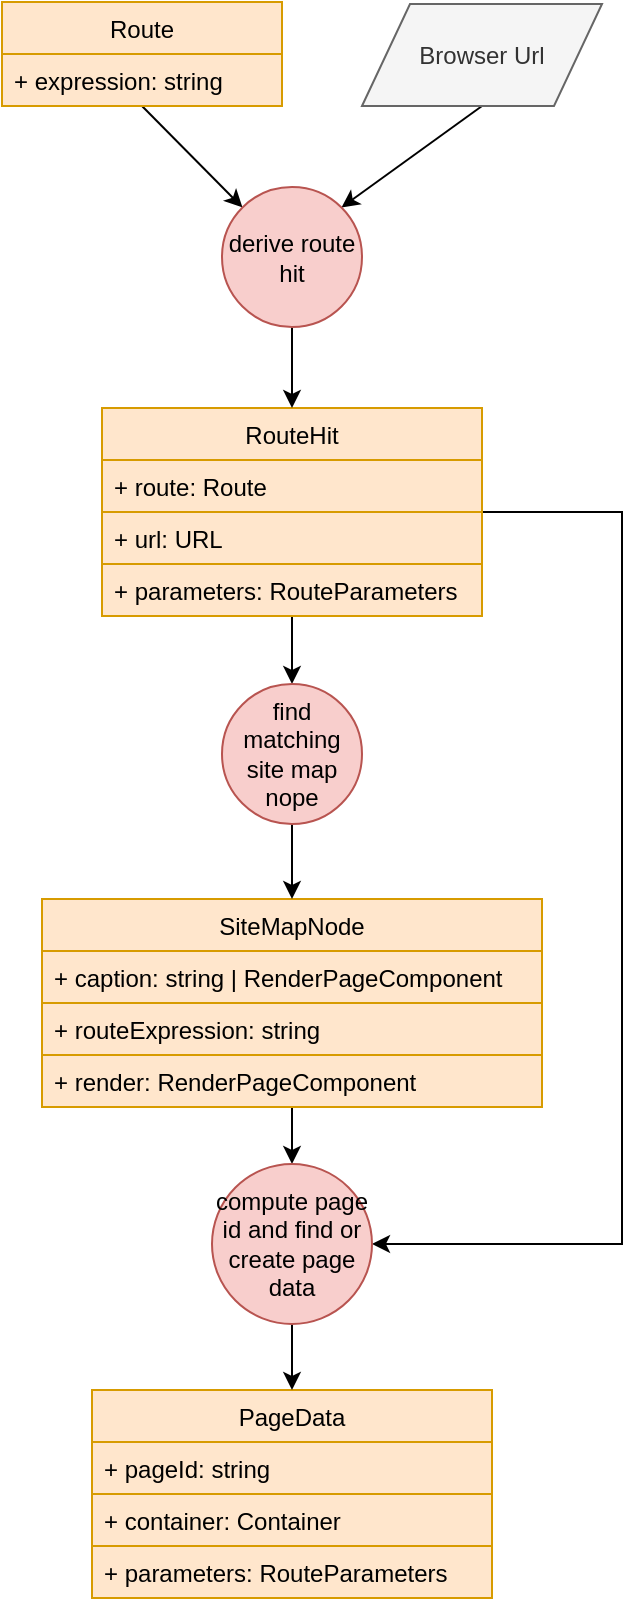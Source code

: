 <mxfile version="10.9.5" type="device"><diagram id="q_hRb4y_VVzHZZ8F3CPZ" name="Page-1"><mxGraphModel dx="1086" dy="928" grid="1" gridSize="10" guides="1" tooltips="1" connect="1" arrows="1" fold="1" page="1" pageScale="1" pageWidth="827" pageHeight="1169" math="0" shadow="0"><root><mxCell id="0"/><mxCell id="1" parent="0"/><mxCell id="pVC_qeRy89N6wRV81sN1-37" style="edgeStyle=none;rounded=0;orthogonalLoop=1;jettySize=auto;html=1;exitX=0.5;exitY=1;exitDx=0;exitDy=0;entryX=0;entryY=0;entryDx=0;entryDy=0;" edge="1" parent="1" source="pVC_qeRy89N6wRV81sN1-11" target="pVC_qeRy89N6wRV81sN1-34"><mxGeometry relative="1" as="geometry"/></mxCell><mxCell id="pVC_qeRy89N6wRV81sN1-11" value="Route" style="swimlane;fontStyle=0;childLayout=stackLayout;horizontal=1;startSize=26;fillColor=#ffe6cc;horizontalStack=0;resizeParent=1;resizeParentMax=0;resizeLast=0;collapsible=1;marginBottom=0;strokeColor=#d79b00;" vertex="1" parent="1"><mxGeometry x="80" y="239" width="140" height="52" as="geometry"/></mxCell><mxCell id="pVC_qeRy89N6wRV81sN1-12" value="+ expression: string" style="text;strokeColor=#d79b00;fillColor=#ffe6cc;align=left;verticalAlign=top;spacingLeft=4;spacingRight=4;overflow=hidden;rotatable=0;points=[[0,0.5],[1,0.5]];portConstraint=eastwest;" vertex="1" parent="pVC_qeRy89N6wRV81sN1-11"><mxGeometry y="26" width="140" height="26" as="geometry"/></mxCell><mxCell id="pVC_qeRy89N6wRV81sN1-40" style="edgeStyle=none;rounded=0;orthogonalLoop=1;jettySize=auto;html=1;exitX=0.5;exitY=1;exitDx=0;exitDy=0;entryX=0.5;entryY=0;entryDx=0;entryDy=0;" edge="1" parent="1" source="pVC_qeRy89N6wRV81sN1-20" target="pVC_qeRy89N6wRV81sN1-39"><mxGeometry relative="1" as="geometry"/></mxCell><mxCell id="pVC_qeRy89N6wRV81sN1-45" style="edgeStyle=orthogonalEdgeStyle;rounded=0;orthogonalLoop=1;jettySize=auto;html=1;exitX=1;exitY=0.5;exitDx=0;exitDy=0;entryX=1;entryY=0.5;entryDx=0;entryDy=0;" edge="1" parent="1" source="pVC_qeRy89N6wRV81sN1-20" target="pVC_qeRy89N6wRV81sN1-42"><mxGeometry relative="1" as="geometry"><Array as="points"><mxPoint x="390" y="494"/><mxPoint x="390" y="860"/></Array></mxGeometry></mxCell><mxCell id="pVC_qeRy89N6wRV81sN1-20" value="RouteHit" style="swimlane;fontStyle=0;childLayout=stackLayout;horizontal=1;startSize=26;fillColor=#ffe6cc;horizontalStack=0;resizeParent=1;resizeParentMax=0;resizeLast=0;collapsible=1;marginBottom=0;strokeColor=#d79b00;" vertex="1" parent="1"><mxGeometry x="130" y="442" width="190" height="104" as="geometry"/></mxCell><mxCell id="pVC_qeRy89N6wRV81sN1-21" value="+ route: Route" style="text;strokeColor=#d79b00;fillColor=#ffe6cc;align=left;verticalAlign=top;spacingLeft=4;spacingRight=4;overflow=hidden;rotatable=0;points=[[0,0.5],[1,0.5]];portConstraint=eastwest;" vertex="1" parent="pVC_qeRy89N6wRV81sN1-20"><mxGeometry y="26" width="190" height="26" as="geometry"/></mxCell><mxCell id="pVC_qeRy89N6wRV81sN1-22" value="+ url: URL" style="text;strokeColor=#d79b00;fillColor=#ffe6cc;align=left;verticalAlign=top;spacingLeft=4;spacingRight=4;overflow=hidden;rotatable=0;points=[[0,0.5],[1,0.5]];portConstraint=eastwest;" vertex="1" parent="pVC_qeRy89N6wRV81sN1-20"><mxGeometry y="52" width="190" height="26" as="geometry"/></mxCell><mxCell id="pVC_qeRy89N6wRV81sN1-23" value="+ parameters: RouteParameters" style="text;strokeColor=#d79b00;fillColor=#ffe6cc;align=left;verticalAlign=top;spacingLeft=4;spacingRight=4;overflow=hidden;rotatable=0;points=[[0,0.5],[1,0.5]];portConstraint=eastwest;" vertex="1" parent="pVC_qeRy89N6wRV81sN1-20"><mxGeometry y="78" width="190" height="26" as="geometry"/></mxCell><mxCell id="pVC_qeRy89N6wRV81sN1-43" style="edgeStyle=none;rounded=0;orthogonalLoop=1;jettySize=auto;html=1;exitX=0.5;exitY=1;exitDx=0;exitDy=0;entryX=0.5;entryY=0;entryDx=0;entryDy=0;" edge="1" parent="1" source="pVC_qeRy89N6wRV81sN1-24" target="pVC_qeRy89N6wRV81sN1-42"><mxGeometry relative="1" as="geometry"/></mxCell><mxCell id="pVC_qeRy89N6wRV81sN1-24" value="SiteMapNode" style="swimlane;fontStyle=0;childLayout=stackLayout;horizontal=1;startSize=26;fillColor=#ffe6cc;horizontalStack=0;resizeParent=1;resizeParentMax=0;resizeLast=0;collapsible=1;marginBottom=0;strokeColor=#d79b00;" vertex="1" parent="1"><mxGeometry x="100" y="687.5" width="250" height="104" as="geometry"/></mxCell><mxCell id="pVC_qeRy89N6wRV81sN1-25" value="+ caption: string | RenderPageComponent" style="text;strokeColor=#d79b00;fillColor=#ffe6cc;align=left;verticalAlign=top;spacingLeft=4;spacingRight=4;overflow=hidden;rotatable=0;points=[[0,0.5],[1,0.5]];portConstraint=eastwest;" vertex="1" parent="pVC_qeRy89N6wRV81sN1-24"><mxGeometry y="26" width="250" height="26" as="geometry"/></mxCell><mxCell id="pVC_qeRy89N6wRV81sN1-26" value="+ routeExpression: string" style="text;strokeColor=#d79b00;fillColor=#ffe6cc;align=left;verticalAlign=top;spacingLeft=4;spacingRight=4;overflow=hidden;rotatable=0;points=[[0,0.5],[1,0.5]];portConstraint=eastwest;" vertex="1" parent="pVC_qeRy89N6wRV81sN1-24"><mxGeometry y="52" width="250" height="26" as="geometry"/></mxCell><mxCell id="pVC_qeRy89N6wRV81sN1-27" value="+ render: RenderPageComponent" style="text;strokeColor=#d79b00;fillColor=#ffe6cc;align=left;verticalAlign=top;spacingLeft=4;spacingRight=4;overflow=hidden;rotatable=0;points=[[0,0.5],[1,0.5]];portConstraint=eastwest;" vertex="1" parent="pVC_qeRy89N6wRV81sN1-24"><mxGeometry y="78" width="250" height="26" as="geometry"/></mxCell><mxCell id="pVC_qeRy89N6wRV81sN1-28" value="PageData" style="swimlane;fontStyle=0;childLayout=stackLayout;horizontal=1;startSize=26;fillColor=#ffe6cc;horizontalStack=0;resizeParent=1;resizeParentMax=0;resizeLast=0;collapsible=1;marginBottom=0;strokeColor=#d79b00;" vertex="1" parent="1"><mxGeometry x="125" y="933" width="200" height="104" as="geometry"/></mxCell><mxCell id="pVC_qeRy89N6wRV81sN1-29" value="+ pageId: string" style="text;strokeColor=#d79b00;fillColor=#ffe6cc;align=left;verticalAlign=top;spacingLeft=4;spacingRight=4;overflow=hidden;rotatable=0;points=[[0,0.5],[1,0.5]];portConstraint=eastwest;" vertex="1" parent="pVC_qeRy89N6wRV81sN1-28"><mxGeometry y="26" width="200" height="26" as="geometry"/></mxCell><mxCell id="pVC_qeRy89N6wRV81sN1-30" value="+ container: Container" style="text;strokeColor=#d79b00;fillColor=#ffe6cc;align=left;verticalAlign=top;spacingLeft=4;spacingRight=4;overflow=hidden;rotatable=0;points=[[0,0.5],[1,0.5]];portConstraint=eastwest;" vertex="1" parent="pVC_qeRy89N6wRV81sN1-28"><mxGeometry y="52" width="200" height="26" as="geometry"/></mxCell><mxCell id="pVC_qeRy89N6wRV81sN1-31" value="+ parameters: RouteParameters" style="text;strokeColor=#d79b00;fillColor=#ffe6cc;align=left;verticalAlign=top;spacingLeft=4;spacingRight=4;overflow=hidden;rotatable=0;points=[[0,0.5],[1,0.5]];portConstraint=eastwest;" vertex="1" parent="pVC_qeRy89N6wRV81sN1-28"><mxGeometry y="78" width="200" height="26" as="geometry"/></mxCell><mxCell id="pVC_qeRy89N6wRV81sN1-36" style="rounded=0;orthogonalLoop=1;jettySize=auto;html=1;exitX=0.5;exitY=1;exitDx=0;exitDy=0;entryX=1;entryY=0;entryDx=0;entryDy=0;" edge="1" parent="1" source="pVC_qeRy89N6wRV81sN1-32" target="pVC_qeRy89N6wRV81sN1-34"><mxGeometry relative="1" as="geometry"/></mxCell><mxCell id="pVC_qeRy89N6wRV81sN1-32" value="Browser Url" style="shape=parallelogram;perimeter=parallelogramPerimeter;whiteSpace=wrap;html=1;fillColor=#f5f5f5;strokeColor=#666666;fontColor=#333333;" vertex="1" parent="1"><mxGeometry x="260" y="240" width="120" height="51" as="geometry"/></mxCell><mxCell id="pVC_qeRy89N6wRV81sN1-38" style="edgeStyle=none;rounded=0;orthogonalLoop=1;jettySize=auto;html=1;exitX=0.5;exitY=1;exitDx=0;exitDy=0;entryX=0.5;entryY=0;entryDx=0;entryDy=0;" edge="1" parent="1" source="pVC_qeRy89N6wRV81sN1-34" target="pVC_qeRy89N6wRV81sN1-20"><mxGeometry relative="1" as="geometry"/></mxCell><mxCell id="pVC_qeRy89N6wRV81sN1-34" value="derive route&lt;br&gt;hit" style="ellipse;whiteSpace=wrap;html=1;aspect=fixed;fillColor=#f8cecc;strokeColor=#b85450;" vertex="1" parent="1"><mxGeometry x="190" y="331.5" width="70" height="70" as="geometry"/></mxCell><mxCell id="pVC_qeRy89N6wRV81sN1-41" style="edgeStyle=none;rounded=0;orthogonalLoop=1;jettySize=auto;html=1;exitX=0.5;exitY=1;exitDx=0;exitDy=0;entryX=0.5;entryY=0;entryDx=0;entryDy=0;" edge="1" parent="1" source="pVC_qeRy89N6wRV81sN1-39" target="pVC_qeRy89N6wRV81sN1-24"><mxGeometry relative="1" as="geometry"/></mxCell><mxCell id="pVC_qeRy89N6wRV81sN1-39" value="find matching&lt;br&gt;site map nope" style="ellipse;whiteSpace=wrap;html=1;aspect=fixed;fillColor=#f8cecc;strokeColor=#b85450;" vertex="1" parent="1"><mxGeometry x="190" y="580" width="70" height="70" as="geometry"/></mxCell><mxCell id="pVC_qeRy89N6wRV81sN1-44" style="edgeStyle=none;rounded=0;orthogonalLoop=1;jettySize=auto;html=1;exitX=0.5;exitY=1;exitDx=0;exitDy=0;entryX=0.5;entryY=0;entryDx=0;entryDy=0;" edge="1" parent="1" source="pVC_qeRy89N6wRV81sN1-42" target="pVC_qeRy89N6wRV81sN1-28"><mxGeometry relative="1" as="geometry"/></mxCell><mxCell id="pVC_qeRy89N6wRV81sN1-42" value="compute page id and find or create page data" style="ellipse;whiteSpace=wrap;html=1;aspect=fixed;fillColor=#f8cecc;strokeColor=#b85450;" vertex="1" parent="1"><mxGeometry x="185" y="820" width="80" height="80" as="geometry"/></mxCell></root></mxGraphModel></diagram></mxfile>